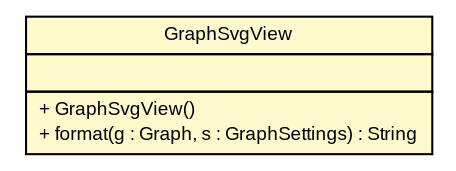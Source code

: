 #!/usr/local/bin/dot
#
# Class diagram 
# Generated by UMLGraph version R5_6 (http://www.umlgraph.org/)
#

digraph G {
	edge [fontname="arial",fontsize=10,labelfontname="arial",labelfontsize=10];
	node [fontname="arial",fontsize=10,shape=plaintext];
	nodesep=0.25;
	ranksep=0.5;
	// pfc.views.svg.GraphSvgView
	c10065 [label=<<table title="pfc.views.svg.GraphSvgView" border="0" cellborder="1" cellspacing="0" cellpadding="2" port="p" bgcolor="lemonChiffon" href="./GraphSvgView.html">
		<tr><td><table border="0" cellspacing="0" cellpadding="1">
<tr><td align="center" balign="center"> GraphSvgView </td></tr>
		</table></td></tr>
		<tr><td><table border="0" cellspacing="0" cellpadding="1">
<tr><td align="left" balign="left">  </td></tr>
		</table></td></tr>
		<tr><td><table border="0" cellspacing="0" cellpadding="1">
<tr><td align="left" balign="left"> + GraphSvgView() </td></tr>
<tr><td align="left" balign="left"> + format(g : Graph, s : GraphSettings) : String </td></tr>
		</table></td></tr>
		</table>>, URL="./GraphSvgView.html", fontname="arial", fontcolor="black", fontsize=9.0];
}

